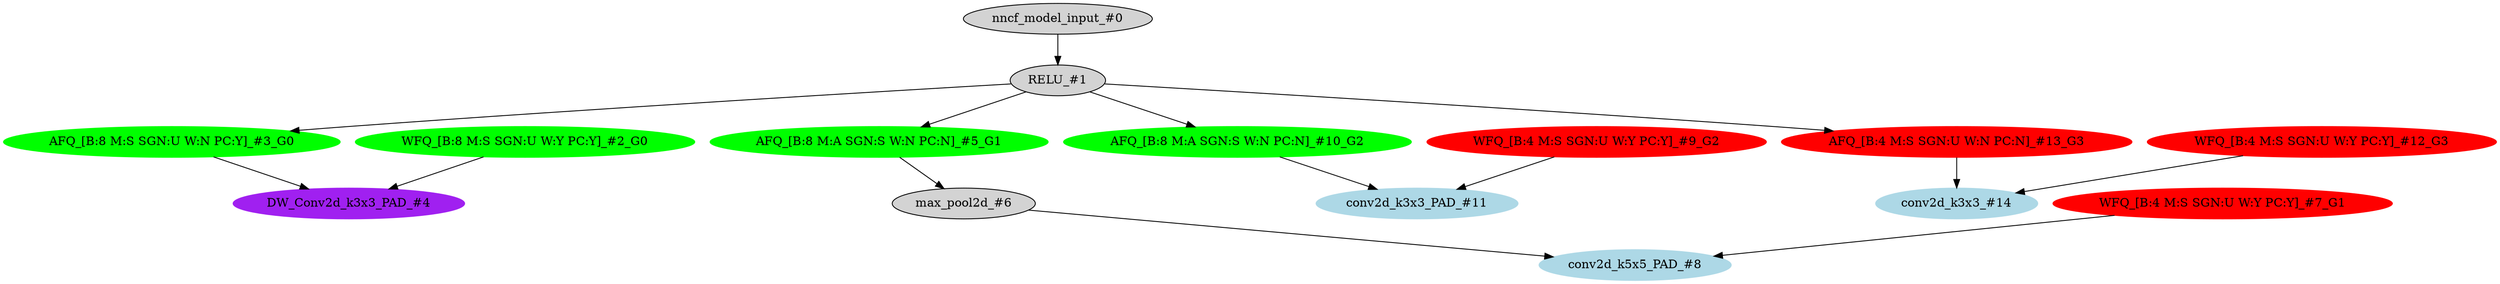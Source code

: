 strict digraph  {
"0 /nncf_model_input" [id=0, label="nncf_model_input_#0", scope="", style=filled, type=nncf_model_input];
"1 MultiBranchesModel/ReLU/RELU" [id=1, label="RELU_#1", scope="MultiBranchesModel/ReLU", style=filled, type=RELU];
"2 MultiBranchesModel/NNCFConv2d[conv_a]/ModuleDict[pre_ops]/UpdateWeight[0]/SymmetricQuantizer[op]/symmetric_quantize" [color=green, id=2, label="WFQ_[B:8 M:S SGN:U W:Y PC:Y]_#2_G0", scope="MultiBranchesModel/NNCFConv2d[conv_a]/ModuleDict[pre_ops]/UpdateWeight[0]/SymmetricQuantizer[op]", style=filled, type=symmetric_quantize];
"3 MultiBranchesModel/NNCFConv2d[conv_a]/SymmetricQuantizer/symmetric_quantize" [color=green, id=3, label="AFQ_[B:8 M:S SGN:U W:N PC:Y]_#3_G0", scope="MultiBranchesModel/NNCFConv2d[conv_a]/SymmetricQuantizer", style=filled, type=symmetric_quantize];
"4 MultiBranchesModel/NNCFConv2d[conv_a]/conv2d" [color=purple, id=4, label="DW_Conv2d_k3x3_PAD_#4", scope="MultiBranchesModel/NNCFConv2d[conv_a]", style=filled, type=conv2d];
"5 MultiBranchesModel/MaxPool2d[max_pool_b]/AsymmetricQuantizer/asymmetric_quantize" [color=green, id=5, label="AFQ_[B:8 M:A SGN:S W:N PC:N]_#5_G1", scope="MultiBranchesModel/MaxPool2d[max_pool_b]/AsymmetricQuantizer", style=filled, type=asymmetric_quantize];
"6 MultiBranchesModel/MaxPool2d[max_pool_b]/max_pool2d" [id=6, label="max_pool2d_#6", scope="MultiBranchesModel/MaxPool2d[max_pool_b]", style=filled, type=max_pool2d];
"7 MultiBranchesModel/NNCFConv2d[conv_b]/ModuleDict[pre_ops]/UpdateWeight[0]/SymmetricQuantizer[op]/symmetric_quantize" [color=red, id=7, label="WFQ_[B:4 M:S SGN:U W:Y PC:Y]_#7_G1", scope="MultiBranchesModel/NNCFConv2d[conv_b]/ModuleDict[pre_ops]/UpdateWeight[0]/SymmetricQuantizer[op]", style=filled, type=symmetric_quantize];
"8 MultiBranchesModel/NNCFConv2d[conv_b]/conv2d" [color=lightblue, id=8, label="conv2d_k5x5_PAD_#8", scope="MultiBranchesModel/NNCFConv2d[conv_b]", style=filled, type=conv2d];
"9 MultiBranchesModel/NNCFConv2d[conv_c]/ModuleDict[pre_ops]/UpdateWeight[0]/SymmetricQuantizer[op]/symmetric_quantize" [color=red, id=9, label="WFQ_[B:4 M:S SGN:U W:Y PC:Y]_#9_G2", scope="MultiBranchesModel/NNCFConv2d[conv_c]/ModuleDict[pre_ops]/UpdateWeight[0]/SymmetricQuantizer[op]", style=filled, type=symmetric_quantize];
"10 MultiBranchesModel/NNCFConv2d[conv_c]/AsymmetricQuantizer/asymmetric_quantize" [color=green, id=10, label="AFQ_[B:8 M:A SGN:S W:N PC:N]_#10_G2", scope="MultiBranchesModel/NNCFConv2d[conv_c]/AsymmetricQuantizer", style=filled, type=asymmetric_quantize];
"11 MultiBranchesModel/NNCFConv2d[conv_c]/conv2d" [color=lightblue, id=11, label="conv2d_k3x3_PAD_#11", scope="MultiBranchesModel/NNCFConv2d[conv_c]", style=filled, type=conv2d];
"12 MultiBranchesModel/NNCFConv2d[conv_d]/ModuleDict[pre_ops]/UpdateWeight[0]/SymmetricQuantizer[op]/symmetric_quantize" [color=red, id=12, label="WFQ_[B:4 M:S SGN:U W:Y PC:Y]_#12_G3", scope="MultiBranchesModel/NNCFConv2d[conv_d]/ModuleDict[pre_ops]/UpdateWeight[0]/SymmetricQuantizer[op]", style=filled, type=symmetric_quantize];
"13 MultiBranchesModel/NNCFConv2d[conv_d]/SymmetricQuantizer/symmetric_quantize" [color=red, id=13, label="AFQ_[B:4 M:S SGN:U W:N PC:N]_#13_G3", scope="MultiBranchesModel/NNCFConv2d[conv_d]/SymmetricQuantizer", style=filled, type=symmetric_quantize];
"14 MultiBranchesModel/NNCFConv2d[conv_d]/conv2d" [color=lightblue, id=14, label="conv2d_k3x3_#14", scope="MultiBranchesModel/NNCFConv2d[conv_d]", style=filled, type=conv2d];
"0 /nncf_model_input" -> "1 MultiBranchesModel/ReLU/RELU";
"1 MultiBranchesModel/ReLU/RELU" -> "3 MultiBranchesModel/NNCFConv2d[conv_a]/SymmetricQuantizer/symmetric_quantize";
"1 MultiBranchesModel/ReLU/RELU" -> "5 MultiBranchesModel/MaxPool2d[max_pool_b]/AsymmetricQuantizer/asymmetric_quantize";
"1 MultiBranchesModel/ReLU/RELU" -> "10 MultiBranchesModel/NNCFConv2d[conv_c]/AsymmetricQuantizer/asymmetric_quantize";
"1 MultiBranchesModel/ReLU/RELU" -> "13 MultiBranchesModel/NNCFConv2d[conv_d]/SymmetricQuantizer/symmetric_quantize";
"2 MultiBranchesModel/NNCFConv2d[conv_a]/ModuleDict[pre_ops]/UpdateWeight[0]/SymmetricQuantizer[op]/symmetric_quantize" -> "4 MultiBranchesModel/NNCFConv2d[conv_a]/conv2d";
"3 MultiBranchesModel/NNCFConv2d[conv_a]/SymmetricQuantizer/symmetric_quantize" -> "4 MultiBranchesModel/NNCFConv2d[conv_a]/conv2d";
"5 MultiBranchesModel/MaxPool2d[max_pool_b]/AsymmetricQuantizer/asymmetric_quantize" -> "6 MultiBranchesModel/MaxPool2d[max_pool_b]/max_pool2d";
"6 MultiBranchesModel/MaxPool2d[max_pool_b]/max_pool2d" -> "8 MultiBranchesModel/NNCFConv2d[conv_b]/conv2d";
"7 MultiBranchesModel/NNCFConv2d[conv_b]/ModuleDict[pre_ops]/UpdateWeight[0]/SymmetricQuantizer[op]/symmetric_quantize" -> "8 MultiBranchesModel/NNCFConv2d[conv_b]/conv2d";
"9 MultiBranchesModel/NNCFConv2d[conv_c]/ModuleDict[pre_ops]/UpdateWeight[0]/SymmetricQuantizer[op]/symmetric_quantize" -> "11 MultiBranchesModel/NNCFConv2d[conv_c]/conv2d";
"10 MultiBranchesModel/NNCFConv2d[conv_c]/AsymmetricQuantizer/asymmetric_quantize" -> "11 MultiBranchesModel/NNCFConv2d[conv_c]/conv2d";
"12 MultiBranchesModel/NNCFConv2d[conv_d]/ModuleDict[pre_ops]/UpdateWeight[0]/SymmetricQuantizer[op]/symmetric_quantize" -> "14 MultiBranchesModel/NNCFConv2d[conv_d]/conv2d";
"13 MultiBranchesModel/NNCFConv2d[conv_d]/SymmetricQuantizer/symmetric_quantize" -> "14 MultiBranchesModel/NNCFConv2d[conv_d]/conv2d";
}

